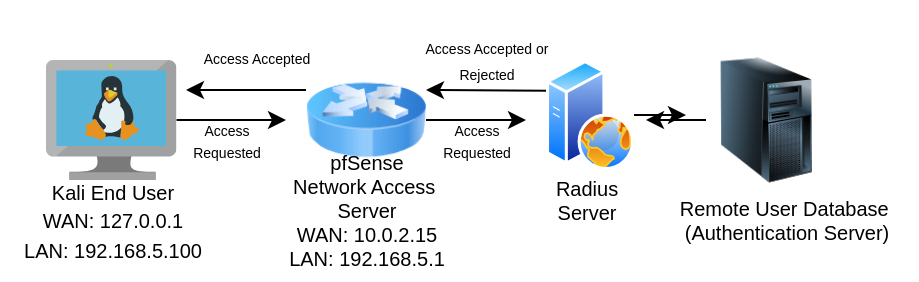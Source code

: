<mxfile>
    <diagram id="glBhAfAE7f4b5bgBW2FC" name="Page-1">
        <mxGraphModel dx="1094" dy="247" grid="1" gridSize="10" guides="1" tooltips="1" connect="1" arrows="1" fold="1" page="1" pageScale="1" pageWidth="850" pageHeight="1100" math="0" shadow="0">
            <root>
                <mxCell id="0"/>
                <mxCell id="1" parent="0"/>
                <mxCell id="4" style="edgeStyle=none;html=1;fontSize=10;" parent="1" source="2" edge="1">
                    <mxGeometry relative="1" as="geometry">
                        <mxPoint x="120" y="100" as="targetPoint"/>
                    </mxGeometry>
                </mxCell>
                <mxCell id="2" value="" style="sketch=0;aspect=fixed;html=1;points=[];align=center;image;fontSize=12;image=img/lib/mscae/VM_Linux.svg;" parent="1" vertex="1">
                    <mxGeometry y="70" width="65.22" height="60" as="geometry"/>
                </mxCell>
                <mxCell id="3" value="&lt;font style=&quot;font-size: 10px;&quot;&gt;Kali End User&lt;br&gt;WAN: 127.0.0.1&lt;br&gt;LAN: 192.168.5.100&lt;br&gt;&lt;/font&gt;" style="text;html=1;align=center;verticalAlign=middle;resizable=0;points=[];autosize=1;strokeColor=none;fillColor=none;" parent="1" vertex="1">
                    <mxGeometry x="-22.39" y="120" width="110" height="60" as="geometry"/>
                </mxCell>
                <mxCell id="7" style="edgeStyle=none;html=1;fontSize=10;" parent="1" source="5" edge="1">
                    <mxGeometry relative="1" as="geometry">
                        <mxPoint x="240" y="100" as="targetPoint"/>
                    </mxGeometry>
                </mxCell>
                <mxCell id="15" style="edgeStyle=none;html=1;exitX=0;exitY=0.25;exitDx=0;exitDy=0;fontSize=7;" parent="1" source="5" edge="1">
                    <mxGeometry relative="1" as="geometry">
                        <mxPoint x="70" y="85" as="targetPoint"/>
                    </mxGeometry>
                </mxCell>
                <mxCell id="5" value="" style="image;html=1;image=img/lib/clip_art/networking/Router_Icon_128x128.png;fontSize=10;" parent="1" vertex="1">
                    <mxGeometry x="130" y="70" width="60" height="60" as="geometry"/>
                </mxCell>
                <mxCell id="6" value="pfSense&lt;br&gt;Network Access&amp;nbsp;&lt;br&gt;Server&lt;br&gt;WAN: 10.0.2.15&lt;br&gt;LAN: 192.168.5.1" style="text;html=1;align=center;verticalAlign=middle;resizable=0;points=[];autosize=1;strokeColor=none;fillColor=none;fontSize=10;" parent="1" vertex="1">
                    <mxGeometry x="110" y="110" width="100" height="70" as="geometry"/>
                </mxCell>
                <mxCell id="9" value="&lt;font style=&quot;font-size: 7px;&quot;&gt;Access&lt;br&gt;Requested&lt;br&gt;&lt;/font&gt;" style="text;html=1;align=center;verticalAlign=middle;resizable=0;points=[];autosize=1;strokeColor=none;fillColor=none;fontSize=9;" parent="1" vertex="1">
                    <mxGeometry x="60" y="90" width="60" height="40" as="geometry"/>
                </mxCell>
                <mxCell id="12" style="edgeStyle=none;html=1;fontSize=10;exitX=0;exitY=0.25;exitDx=0;exitDy=0;entryX=1;entryY=0.25;entryDx=0;entryDy=0;" parent="1" source="10" target="5" edge="1">
                    <mxGeometry relative="1" as="geometry">
                        <mxPoint x="200" y="86" as="targetPoint"/>
                    </mxGeometry>
                </mxCell>
                <mxCell id="18" style="edgeStyle=none;html=1;fontSize=7;" parent="1" source="10" edge="1">
                    <mxGeometry relative="1" as="geometry">
                        <mxPoint x="320" y="97.5" as="targetPoint"/>
                    </mxGeometry>
                </mxCell>
                <mxCell id="10" value="" style="aspect=fixed;perimeter=ellipsePerimeter;html=1;align=center;shadow=0;dashed=0;spacingTop=3;image;image=img/lib/active_directory/web_server.svg;fontSize=7;" parent="1" vertex="1">
                    <mxGeometry x="250" y="70" width="44" height="55" as="geometry"/>
                </mxCell>
                <mxCell id="11" value="&lt;font style=&quot;font-size: 10px;&quot;&gt;Radius&lt;br&gt;Server&lt;br&gt;&lt;/font&gt;" style="text;html=1;align=center;verticalAlign=middle;resizable=0;points=[];autosize=1;strokeColor=none;fillColor=none;fontSize=7;" parent="1" vertex="1">
                    <mxGeometry x="245" y="120" width="50" height="40" as="geometry"/>
                </mxCell>
                <mxCell id="13" value="&lt;font style=&quot;font-size: 7px;&quot;&gt;Access&lt;br&gt;Requested&lt;br&gt;&lt;/font&gt;" style="text;html=1;align=center;verticalAlign=middle;resizable=0;points=[];autosize=1;strokeColor=none;fillColor=none;fontSize=9;" parent="1" vertex="1">
                    <mxGeometry x="185" y="90" width="60" height="40" as="geometry"/>
                </mxCell>
                <mxCell id="14" value="&lt;p style=&quot;line-height: 120%;&quot;&gt;&lt;font style=&quot;font-size: 7px;&quot;&gt;Access Accepted or&lt;br&gt;Rejected&lt;br&gt;&lt;/font&gt;&lt;/p&gt;" style="text;html=1;align=center;verticalAlign=middle;resizable=0;points=[];autosize=1;strokeColor=none;fillColor=none;fontSize=10;" parent="1" vertex="1">
                    <mxGeometry x="180" y="40" width="80" height="60" as="geometry"/>
                </mxCell>
                <mxCell id="16" value="Access Accepted" style="text;html=1;align=center;verticalAlign=middle;resizable=0;points=[];autosize=1;strokeColor=none;fillColor=none;fontSize=7;" parent="1" vertex="1">
                    <mxGeometry x="65.22" y="60" width="80" height="20" as="geometry"/>
                </mxCell>
                <mxCell id="19" style="edgeStyle=none;html=1;exitX=0;exitY=0.5;exitDx=0;exitDy=0;fontSize=7;" parent="1" source="17" edge="1">
                    <mxGeometry relative="1" as="geometry">
                        <mxPoint x="300" y="100" as="targetPoint"/>
                    </mxGeometry>
                </mxCell>
                <mxCell id="17" value="" style="image;html=1;image=img/lib/clip_art/computers/Server_Tower_128x128.png;fontSize=7;" parent="1" vertex="1">
                    <mxGeometry x="330" y="68.75" width="60" height="62.5" as="geometry"/>
                </mxCell>
                <mxCell id="21" value="&lt;font style=&quot;font-size: 10px;&quot;&gt;Remote User Database&amp;nbsp;&lt;br&gt;(Authentication Server)&lt;br&gt;&lt;/font&gt;" style="text;html=1;align=center;verticalAlign=middle;resizable=0;points=[];autosize=1;strokeColor=none;fillColor=none;fontSize=8;" parent="1" vertex="1">
                    <mxGeometry x="305" y="130" width="130" height="40" as="geometry"/>
                </mxCell>
            </root>
        </mxGraphModel>
    </diagram>
</mxfile>